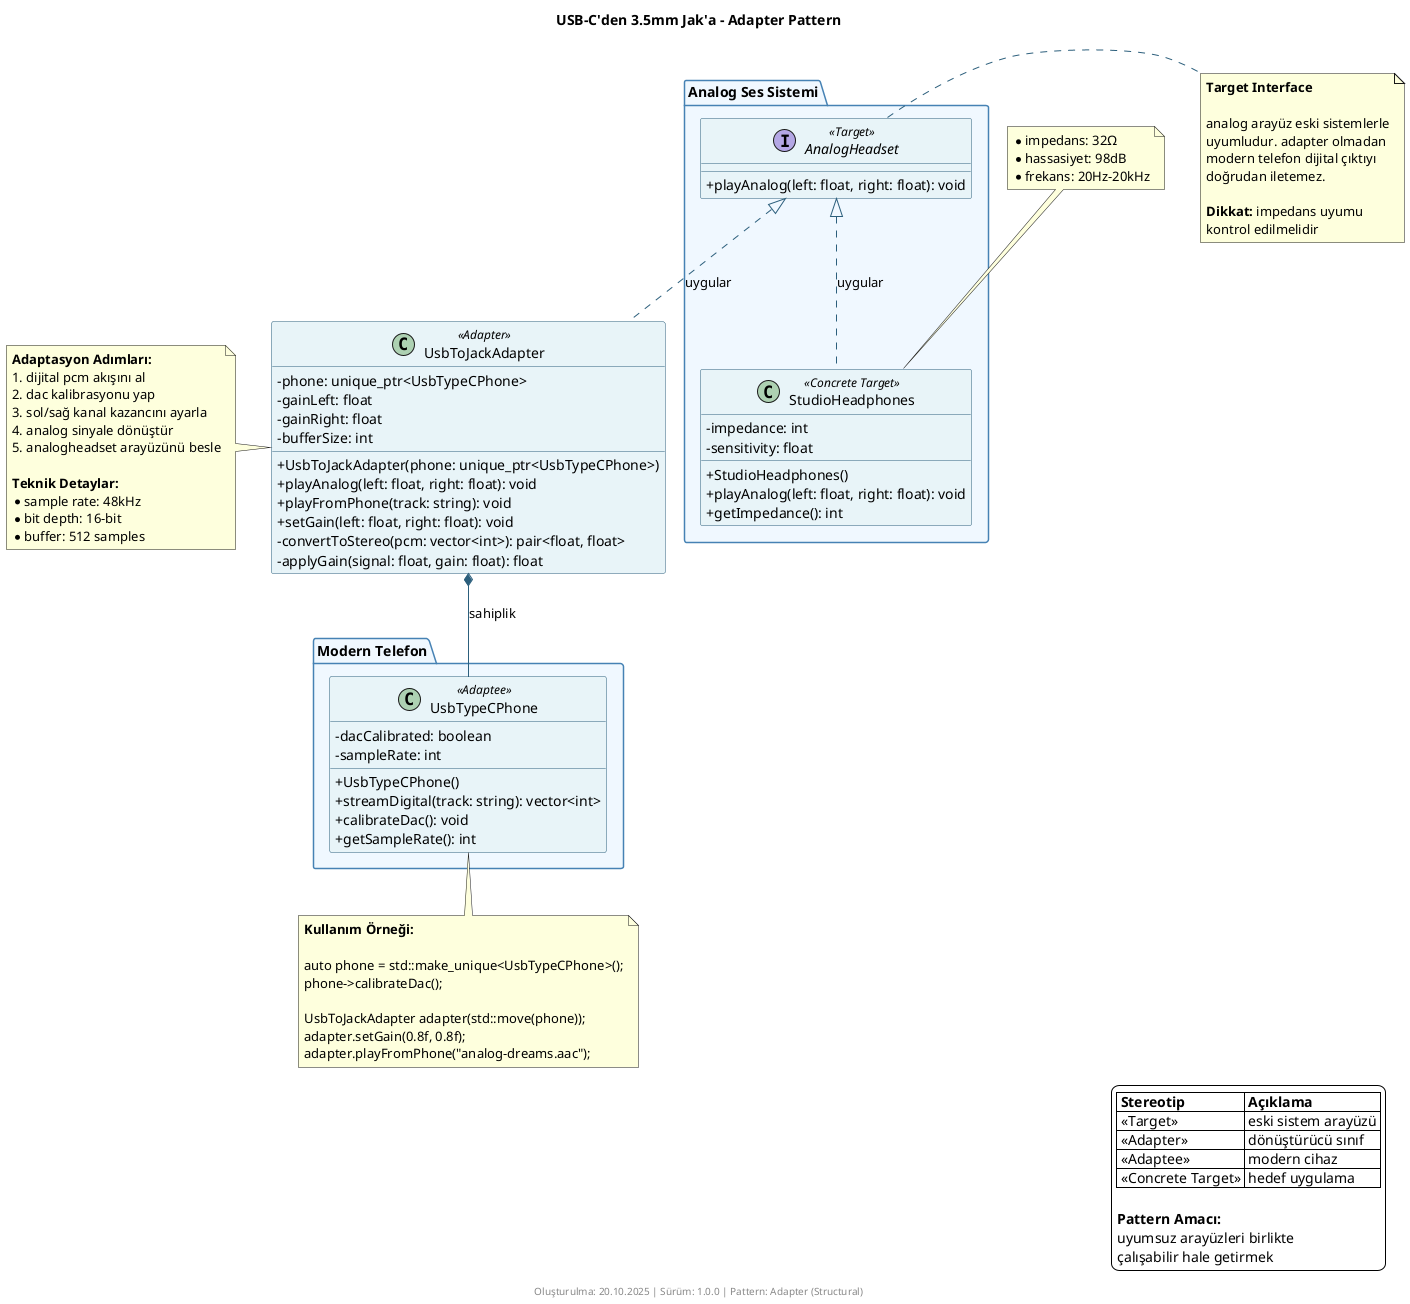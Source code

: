 @startuml legacy-audio-adapter
/'
 * @file legacy-audio-adapter.puml
 * @brief usb-c telefon çıkışının analog kulaklığa adapter pattern ile uyarlanması
 * @author Muhammed Kayra Bulut
 * @date 20.10.2025
 * @version 1.0.0
 * @pattern Adapter (Structural)
 * 
 * @description bu diyagram dijital ses çıkışı sağlayan bir
 *              telefonun, analog kulaklık arayüzüne nasıl
 *              uyarlandığını gösterir. adapter, pcm verisini
 *              dönüştürerek istemciye analog sinyal sunar.
 * 
 * @related AudioService.cpp, DacController.cpp
 '/

title USB-C'den 3.5mm Jak'a - Adapter Pattern

' Stil tanımlamaları
skinparam backgroundColor #FFFFFF
skinparam shadowing false
skinparam classAttributeIconSize 0

skinparam class {
    BackgroundColor #E8F4F8
    BorderColor #2C5F7C
    ArrowColor #2C5F7C
}

skinparam package {
    BackgroundColor #F0F8FF
    BorderColor #4682B4
}

' ========== Hedef Arayüz (Target Interface) ==========

package "Analog Ses Sistemi" {
    interface AnalogHeadset <<Target>> {
        +playAnalog(left: float, right: float): void
    }

    class StudioHeadphones <<Concrete Target>> {
        -impedance: int
        -sensitivity: float
        __
        +StudioHeadphones()
        +playAnalog(left: float, right: float): void
        +getImpedance(): int
    }
}

' ========== Adaptee (Uyarlanacak Sınıf) ==========

package "Modern Telefon" {
    class UsbTypeCPhone <<Adaptee>> {
        -dacCalibrated: boolean
        -sampleRate: int
        __
        +UsbTypeCPhone()
        +streamDigital(track: string): vector<int>
        +calibrateDac(): void
        +getSampleRate(): int
    }
}

' ========== Adapter Sınıfı ==========

class UsbToJackAdapter <<Adapter>> {
    -phone: unique_ptr<UsbTypeCPhone>
    -gainLeft: float
    -gainRight: float
    -bufferSize: int
    __
    +UsbToJackAdapter(phone: unique_ptr<UsbTypeCPhone>)
    +playAnalog(left: float, right: float): void
    +playFromPhone(track: string): void
    +setGain(left: float, right: float): void
    -convertToStereo(pcm: vector<int>): pair<float, float>
    -applyGain(signal: float, gain: float): float
}

' ========== İlişkiler ==========

AnalogHeadset <|.. StudioHeadphones : uygular
AnalogHeadset <|.. UsbToJackAdapter : uygular
UsbToJackAdapter *-- UsbTypeCPhone : sahiplik

' ========== Açıklayıcı Notlar ==========

note left of UsbToJackAdapter
  **Adaptasyon Adımları:**
  1. dijital pcm akışını al
  2. dac kalibrasyonu yap
  3. sol/sağ kanal kazancını ayarla
  4. analog sinyale dönüştür
  5. analogheadset arayüzünü besle
  
  **Teknik Detaylar:**
  * sample rate: 48kHz
  * bit depth: 16-bit
  * buffer: 512 samples
end note

note right of AnalogHeadset
  **Target Interface**
  
  analog arayüz eski sistemlerle
  uyumludur. adapter olmadan
  modern telefon dijital çıktıyı
  doğrudan iletemez.
  
  **Dikkat:** impedans uyumu
  kontrol edilmelidir
end note

note bottom of UsbTypeCPhone
  **Kullanım Örneği:**
  
  auto phone = std::make_unique<UsbTypeCPhone>();
  phone->calibrateDac();
  
  UsbToJackAdapter adapter(std::move(phone));
  adapter.setGain(0.8f, 0.8f);
  adapter.playFromPhone("analog-dreams.aac");
end note

note top of StudioHeadphones
  * impedans: 32Ω
  * hassasiyet: 98dB
  * frekans: 20Hz-20kHz
end note

' ========== Legend ==========

legend right
  |= Stereotip |= Açıklama |
  | <<Target>> | eski sistem arayüzü |
  | <<Adapter>> | dönüştürücü sınıf |
  | <<Adaptee>> | modern cihaz |
  | <<Concrete Target>> | hedef uygulama |
  
  **Pattern Amacı:**
  uyumsuz arayüzleri birlikte
  çalışabilir hale getirmek
end legend

footer Oluşturulma: 20.10.2025 | Sürüm: 1.0.0 | Pattern: Adapter (Structural)

@enduml
